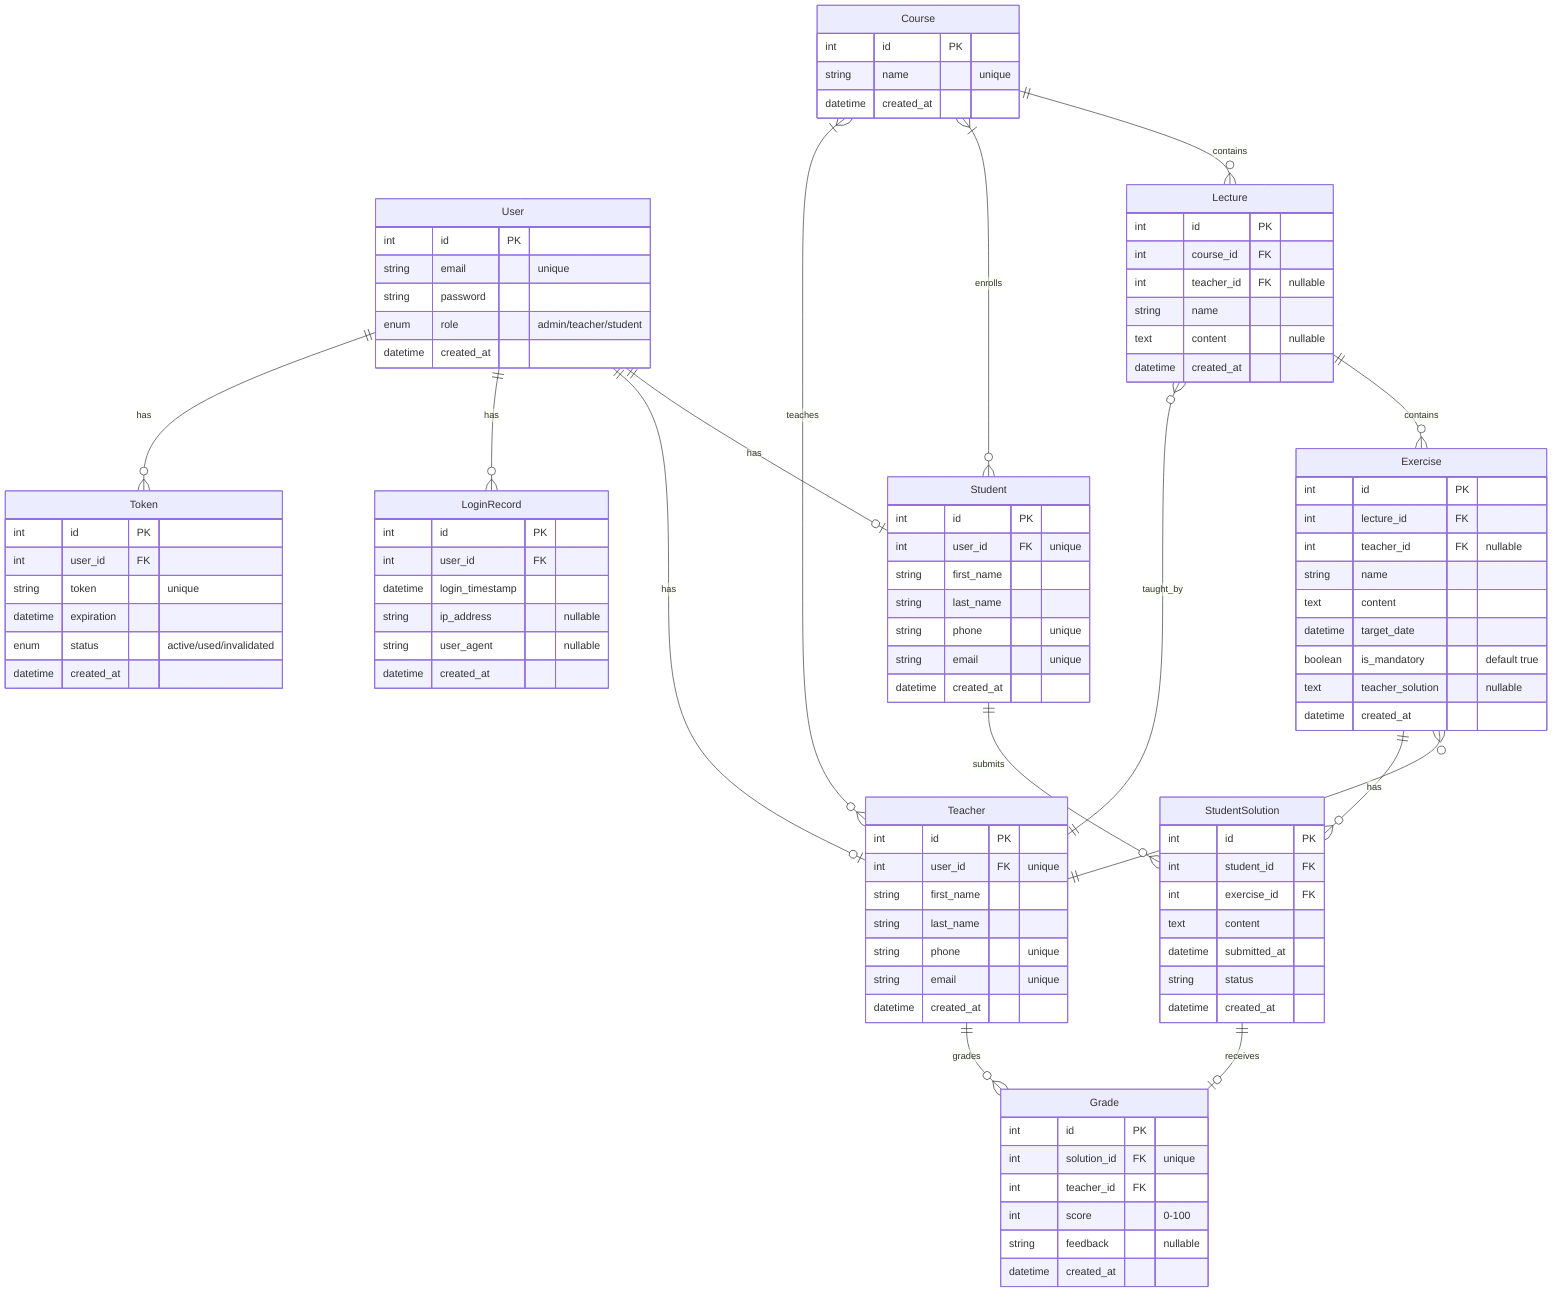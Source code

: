 erDiagram
    User ||--o| Student : has
    User ||--o| Teacher : has
    User ||--o{ LoginRecord : has
    User ||--o{ Token : has

    Course ||--o{ Lecture : contains
    Course }|--o{ Student : enrolls
    Course }|--o{ Teacher : teaches

    Lecture ||--o{ Exercise : contains
    Lecture }o--|| Teacher : taught_by

    Exercise }o--|| Teacher : created_by
    Exercise ||--o{ StudentSolution : has

    Student ||--o{ StudentSolution : submits
    StudentSolution ||--o| Grade : receives

    Teacher ||--o{ Grade : grades

    User {
        int id PK
        string email "unique"
        string password
        enum role "admin/teacher/student"
        datetime created_at
    }

    Student {
        int id PK
        int user_id FK "unique"
        string first_name
        string last_name
        string phone "unique"
        string email "unique"
        datetime created_at
    }

    Teacher {
        int id PK
        int user_id FK "unique"
        string first_name
        string last_name
        string phone "unique"
        string email "unique"
        datetime created_at
    }

    Course {
        int id PK
        string name "unique"
        datetime created_at
    }

    Lecture {
        int id PK
        int course_id FK
        int teacher_id FK "nullable"
        string name
        text content "nullable"
        datetime created_at
    }

    Exercise {
        int id PK
        int lecture_id FK
        int teacher_id FK "nullable"
        string name
        text content
        datetime target_date
        boolean is_mandatory "default true"
        text teacher_solution "nullable"
        datetime created_at
    }

    StudentSolution {
        int id PK
        int student_id FK
        int exercise_id FK
        text content
        datetime submitted_at
        string status
        datetime created_at
    }

    Grade {
        int id PK
        int solution_id FK "unique"
        int teacher_id FK
        int score "0-100"
        string feedback "nullable"
        datetime created_at
    }

    LoginRecord {
        int id PK
        int user_id FK
        datetime login_timestamp
        string ip_address "nullable"
        string user_agent "nullable"
        datetime created_at
    }

    Token {
        int id PK
        int user_id FK
        string token "unique"
        datetime expiration
        enum status "active/used/invalidated"
        datetime created_at
    }